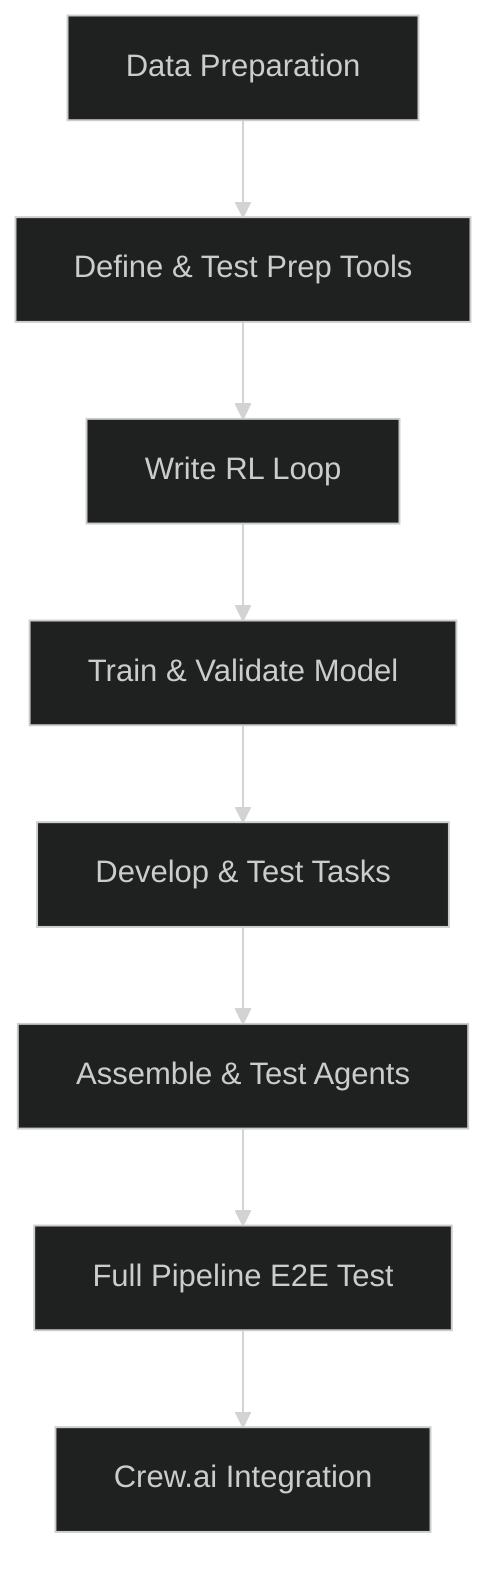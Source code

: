 %%{init:{
  "theme":"dark",
  "themeVariables":{
    "primaryColor":"#4B0082",
    "secondaryColor":"#6A0DAD",
    "tertiaryColor":"#9370DB",
    "edgeLabelBackground":"#301934",
    "fontFamily":"Arial"
  },
  "flowchart":{ "curve":"basis" }
}}%%
flowchart TB
  DP[Data Preparation]
  DT[Define & Test Prep Tools]
  RL[Write RL Loop]
  TV[Train & Validate Model]
  TK[Develop & Test Tasks]
  AG[Assemble & Test Agents]
  E2E[Full Pipeline E2E Test]
  CA[Crew.ai Integration]

  DP --> DT
  DT --> RL
  RL --> TV
  TV --> TK
  TK --> AG
  AG --> E2E
  E2E --> CA